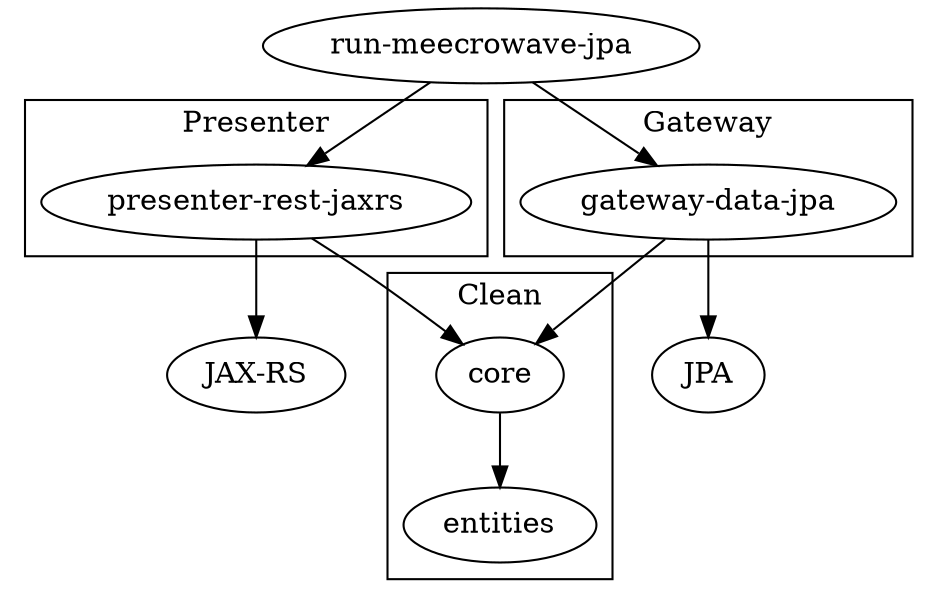 digraph meecrowave {
    subgraph cluster_clean {
    label = "Clean";
    "core" -> "entities";
    }
    subgraph cluster_presenter {
    label = "Presenter"
    "presenter-rest-jaxrs" -> "core";
    }
    subgraph cluster_gateway {
    label = "Gateway"
    "gateway-data-jpa" -> "core";
    }
    "presenter-rest-jaxrs" -> "JAX-RS";
    "gateway-data-jpa" -> "JPA";
    "run-meecrowave-jpa" -> "presenter-rest-jaxrs";
    "run-meecrowave-jpa" -> "gateway-data-jpa";
}

